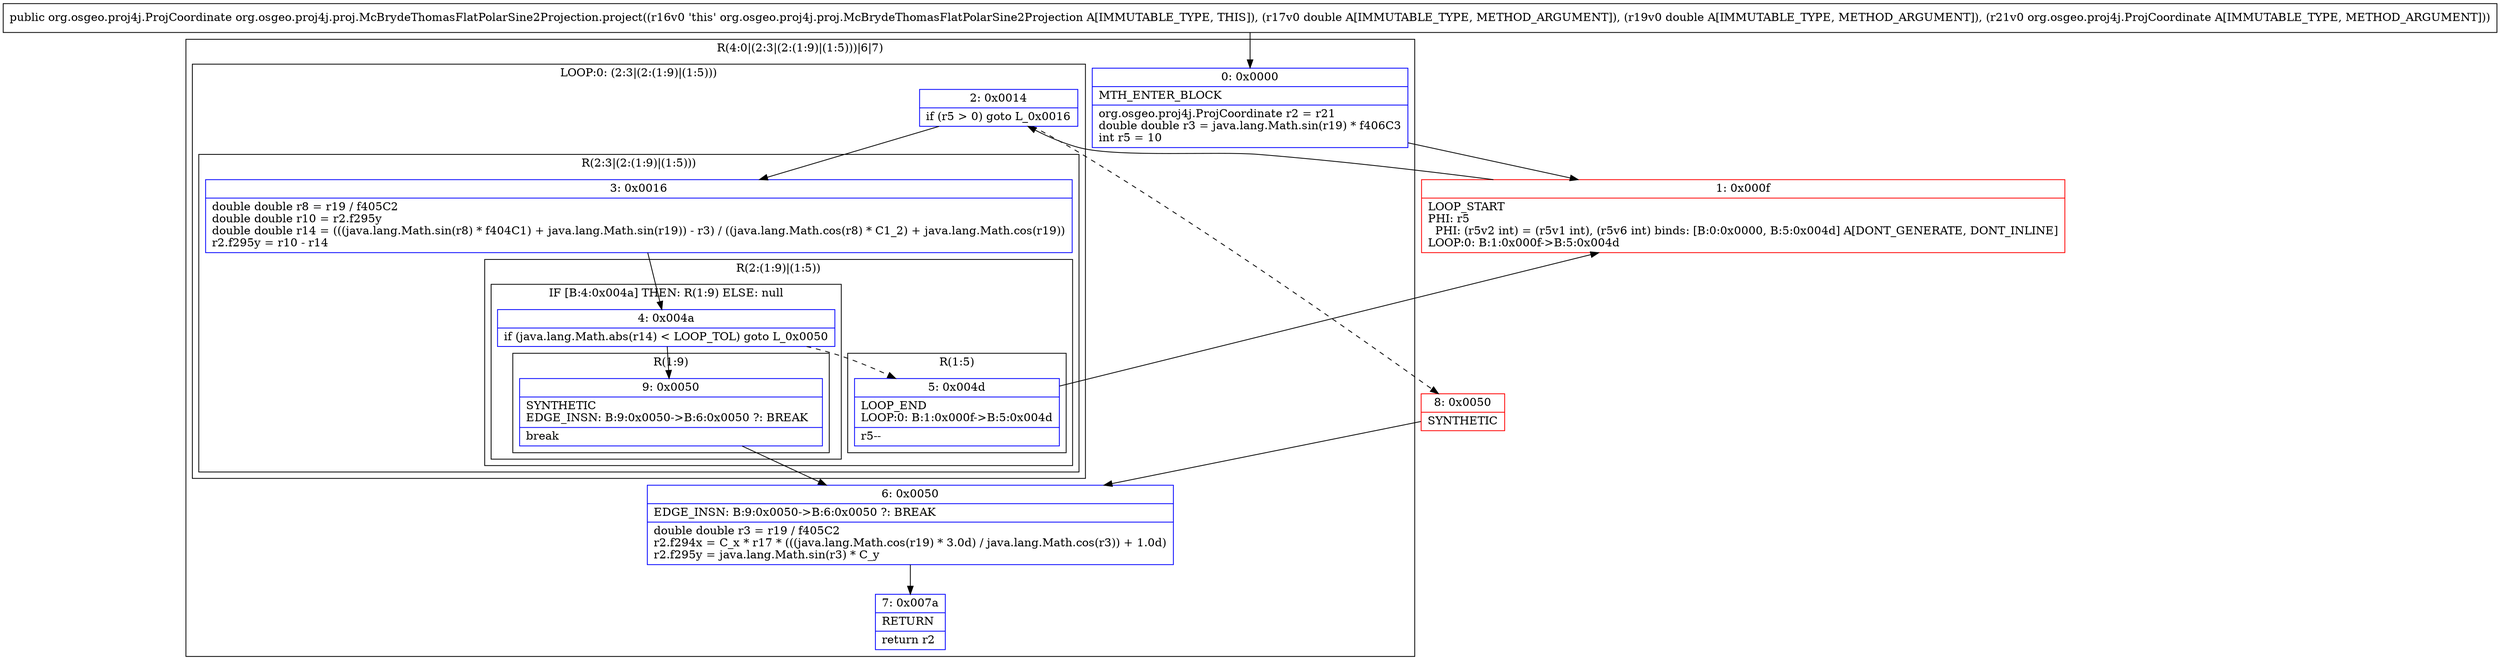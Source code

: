digraph "CFG fororg.osgeo.proj4j.proj.McBrydeThomasFlatPolarSine2Projection.project(DDLorg\/osgeo\/proj4j\/ProjCoordinate;)Lorg\/osgeo\/proj4j\/ProjCoordinate;" {
subgraph cluster_Region_1717320343 {
label = "R(4:0|(2:3|(2:(1:9)|(1:5)))|6|7)";
node [shape=record,color=blue];
Node_0 [shape=record,label="{0\:\ 0x0000|MTH_ENTER_BLOCK\l|org.osgeo.proj4j.ProjCoordinate r2 = r21\ldouble double r3 = java.lang.Math.sin(r19) * f406C3\lint r5 = 10\l}"];
subgraph cluster_LoopRegion_2033910995 {
label = "LOOP:0: (2:3|(2:(1:9)|(1:5)))";
node [shape=record,color=blue];
Node_2 [shape=record,label="{2\:\ 0x0014|if (r5 \> 0) goto L_0x0016\l}"];
subgraph cluster_Region_2118219800 {
label = "R(2:3|(2:(1:9)|(1:5)))";
node [shape=record,color=blue];
Node_3 [shape=record,label="{3\:\ 0x0016|double double r8 = r19 \/ f405C2\ldouble double r10 = r2.f295y\ldouble double r14 = (((java.lang.Math.sin(r8) * f404C1) + java.lang.Math.sin(r19)) \- r3) \/ ((java.lang.Math.cos(r8) * C1_2) + java.lang.Math.cos(r19))\lr2.f295y = r10 \- r14\l}"];
subgraph cluster_Region_1585190055 {
label = "R(2:(1:9)|(1:5))";
node [shape=record,color=blue];
subgraph cluster_IfRegion_2095784066 {
label = "IF [B:4:0x004a] THEN: R(1:9) ELSE: null";
node [shape=record,color=blue];
Node_4 [shape=record,label="{4\:\ 0x004a|if (java.lang.Math.abs(r14) \< LOOP_TOL) goto L_0x0050\l}"];
subgraph cluster_Region_1574277327 {
label = "R(1:9)";
node [shape=record,color=blue];
Node_9 [shape=record,label="{9\:\ 0x0050|SYNTHETIC\lEDGE_INSN: B:9:0x0050\-\>B:6:0x0050 ?: BREAK  \l|break\l}"];
}
}
subgraph cluster_Region_2070164987 {
label = "R(1:5)";
node [shape=record,color=blue];
Node_5 [shape=record,label="{5\:\ 0x004d|LOOP_END\lLOOP:0: B:1:0x000f\-\>B:5:0x004d\l|r5\-\-\l}"];
}
}
}
}
Node_6 [shape=record,label="{6\:\ 0x0050|EDGE_INSN: B:9:0x0050\-\>B:6:0x0050 ?: BREAK  \l|double double r3 = r19 \/ f405C2\lr2.f294x = C_x * r17 * (((java.lang.Math.cos(r19) * 3.0d) \/ java.lang.Math.cos(r3)) + 1.0d)\lr2.f295y = java.lang.Math.sin(r3) * C_y\l}"];
Node_7 [shape=record,label="{7\:\ 0x007a|RETURN\l|return r2\l}"];
}
Node_1 [shape=record,color=red,label="{1\:\ 0x000f|LOOP_START\lPHI: r5 \l  PHI: (r5v2 int) = (r5v1 int), (r5v6 int) binds: [B:0:0x0000, B:5:0x004d] A[DONT_GENERATE, DONT_INLINE]\lLOOP:0: B:1:0x000f\-\>B:5:0x004d\l}"];
Node_8 [shape=record,color=red,label="{8\:\ 0x0050|SYNTHETIC\l}"];
MethodNode[shape=record,label="{public org.osgeo.proj4j.ProjCoordinate org.osgeo.proj4j.proj.McBrydeThomasFlatPolarSine2Projection.project((r16v0 'this' org.osgeo.proj4j.proj.McBrydeThomasFlatPolarSine2Projection A[IMMUTABLE_TYPE, THIS]), (r17v0 double A[IMMUTABLE_TYPE, METHOD_ARGUMENT]), (r19v0 double A[IMMUTABLE_TYPE, METHOD_ARGUMENT]), (r21v0 org.osgeo.proj4j.ProjCoordinate A[IMMUTABLE_TYPE, METHOD_ARGUMENT])) }"];
MethodNode -> Node_0;
Node_0 -> Node_1;
Node_2 -> Node_3;
Node_2 -> Node_8[style=dashed];
Node_3 -> Node_4;
Node_4 -> Node_5[style=dashed];
Node_4 -> Node_9;
Node_9 -> Node_6;
Node_5 -> Node_1;
Node_6 -> Node_7;
Node_1 -> Node_2;
Node_8 -> Node_6;
}

